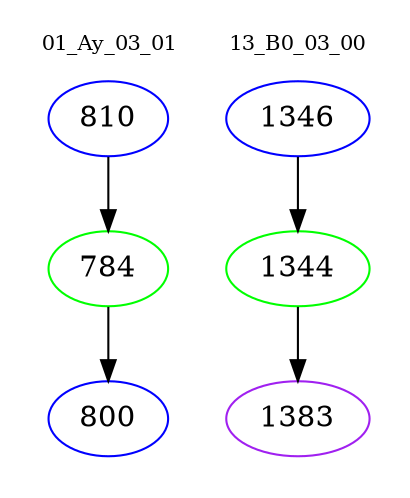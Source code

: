 digraph{
subgraph cluster_0 {
color = white
label = "01_Ay_03_01";
fontsize=10;
T0_810 [label="810", color="blue"]
T0_810 -> T0_784 [color="black"]
T0_784 [label="784", color="green"]
T0_784 -> T0_800 [color="black"]
T0_800 [label="800", color="blue"]
}
subgraph cluster_1 {
color = white
label = "13_B0_03_00";
fontsize=10;
T1_1346 [label="1346", color="blue"]
T1_1346 -> T1_1344 [color="black"]
T1_1344 [label="1344", color="green"]
T1_1344 -> T1_1383 [color="black"]
T1_1383 [label="1383", color="purple"]
}
}
